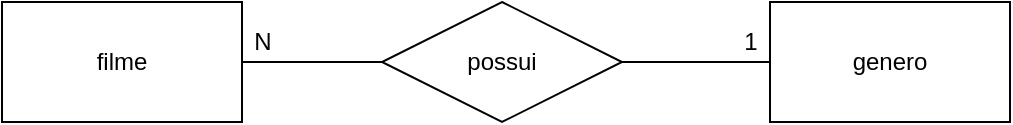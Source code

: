 <mxfile version="14.8.3" type="device"><diagram id="jG8VVHJ70HmQeRFuowVJ" name="Page-1"><mxGraphModel dx="662" dy="405" grid="1" gridSize="10" guides="1" tooltips="1" connect="1" arrows="1" fold="1" page="1" pageScale="1" pageWidth="827" pageHeight="1169" math="0" shadow="0"><root><mxCell id="0"/><mxCell id="1" parent="0"/><mxCell id="tFVbabX7rrcou7JYxc_N-1" value="genero" style="rounded=0;whiteSpace=wrap;html=1;" vertex="1" parent="1"><mxGeometry x="414" y="20" width="120" height="60" as="geometry"/></mxCell><mxCell id="tFVbabX7rrcou7JYxc_N-4" style="edgeStyle=orthogonalEdgeStyle;rounded=0;orthogonalLoop=1;jettySize=auto;html=1;endArrow=none;endFill=0;" edge="1" parent="1" source="tFVbabX7rrcou7JYxc_N-2" target="tFVbabX7rrcou7JYxc_N-3"><mxGeometry relative="1" as="geometry"/></mxCell><mxCell id="tFVbabX7rrcou7JYxc_N-2" value="filme" style="rounded=0;whiteSpace=wrap;html=1;" vertex="1" parent="1"><mxGeometry x="30" y="20" width="120" height="60" as="geometry"/></mxCell><mxCell id="tFVbabX7rrcou7JYxc_N-6" style="edgeStyle=orthogonalEdgeStyle;rounded=0;orthogonalLoop=1;jettySize=auto;html=1;endArrow=none;endFill=0;" edge="1" parent="1" source="tFVbabX7rrcou7JYxc_N-3" target="tFVbabX7rrcou7JYxc_N-1"><mxGeometry relative="1" as="geometry"/></mxCell><mxCell id="tFVbabX7rrcou7JYxc_N-3" value="possui" style="shape=rhombus;perimeter=rhombusPerimeter;whiteSpace=wrap;html=1;align=center;" vertex="1" parent="1"><mxGeometry x="220" y="20" width="120" height="60" as="geometry"/></mxCell><mxCell id="tFVbabX7rrcou7JYxc_N-7" value="N" style="text;html=1;align=center;verticalAlign=middle;resizable=0;points=[];autosize=1;strokeColor=none;" vertex="1" parent="1"><mxGeometry x="150" y="30" width="20" height="20" as="geometry"/></mxCell><mxCell id="tFVbabX7rrcou7JYxc_N-8" value="1" style="text;html=1;align=center;verticalAlign=middle;resizable=0;points=[];autosize=1;strokeColor=none;" vertex="1" parent="1"><mxGeometry x="394" y="30" width="20" height="20" as="geometry"/></mxCell></root></mxGraphModel></diagram></mxfile>